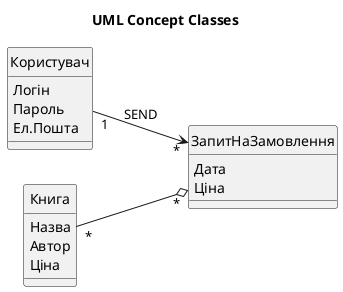 @startuml
hide circle
title UML Concept Classes
left to right direction

Class Користувач {
    Логін
    Пароль
    Ел.Пошта
}

CLass ЗапитНаЗамовлення {
    Дата
    Ціна
}

Class Книга {
    Назва
    Автор
    Ціна
}

Користувач"1" --> "*"ЗапитНаЗамовлення : SEND
Книга"*" --o "*"ЗапитНаЗамовлення
@enduml
